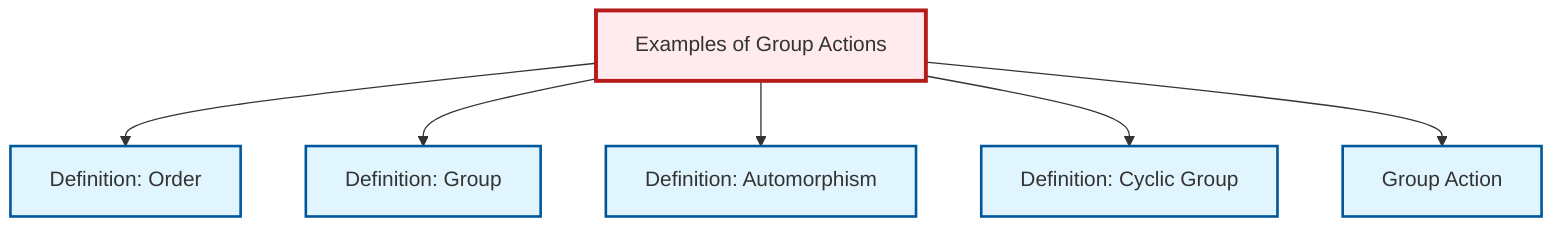 graph TD
    classDef definition fill:#e1f5fe,stroke:#01579b,stroke-width:2px
    classDef theorem fill:#f3e5f5,stroke:#4a148c,stroke-width:2px
    classDef axiom fill:#fff3e0,stroke:#e65100,stroke-width:2px
    classDef example fill:#e8f5e9,stroke:#1b5e20,stroke-width:2px
    classDef current fill:#ffebee,stroke:#b71c1c,stroke-width:3px
    def-order["Definition: Order"]:::definition
    def-group-action["Group Action"]:::definition
    ex-group-action-examples["Examples of Group Actions"]:::example
    def-cyclic-group["Definition: Cyclic Group"]:::definition
    def-group["Definition: Group"]:::definition
    def-automorphism["Definition: Automorphism"]:::definition
    ex-group-action-examples --> def-order
    ex-group-action-examples --> def-group
    ex-group-action-examples --> def-automorphism
    ex-group-action-examples --> def-cyclic-group
    ex-group-action-examples --> def-group-action
    class ex-group-action-examples current